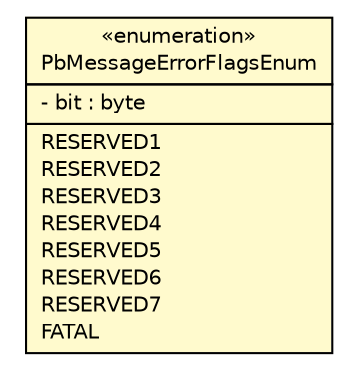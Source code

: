 #!/usr/local/bin/dot
#
# Class diagram 
# Generated by UMLGraph version R5_6 (http://www.umlgraph.org/)
#

digraph G {
	edge [fontname="Helvetica",fontsize=10,labelfontname="Helvetica",labelfontsize=10];
	node [fontname="Helvetica",fontsize=10,shape=plaintext];
	nodesep=0.25;
	ranksep=0.5;
	// org.ietf.nea.pb.message.enums.PbMessageErrorFlagsEnum
	c99969 [label=<<table title="org.ietf.nea.pb.message.enums.PbMessageErrorFlagsEnum" border="0" cellborder="1" cellspacing="0" cellpadding="2" port="p" bgcolor="lemonChiffon" href="./PbMessageErrorFlagsEnum.html">
		<tr><td><table border="0" cellspacing="0" cellpadding="1">
<tr><td align="center" balign="center"> &#171;enumeration&#187; </td></tr>
<tr><td align="center" balign="center"> PbMessageErrorFlagsEnum </td></tr>
		</table></td></tr>
		<tr><td><table border="0" cellspacing="0" cellpadding="1">
<tr><td align="left" balign="left"> - bit : byte </td></tr>
		</table></td></tr>
		<tr><td><table border="0" cellspacing="0" cellpadding="1">
<tr><td align="left" balign="left"> RESERVED1 </td></tr>
<tr><td align="left" balign="left"> RESERVED2 </td></tr>
<tr><td align="left" balign="left"> RESERVED3 </td></tr>
<tr><td align="left" balign="left"> RESERVED4 </td></tr>
<tr><td align="left" balign="left"> RESERVED5 </td></tr>
<tr><td align="left" balign="left"> RESERVED6 </td></tr>
<tr><td align="left" balign="left"> RESERVED7 </td></tr>
<tr><td align="left" balign="left"> FATAL </td></tr>
		</table></td></tr>
		</table>>, URL="./PbMessageErrorFlagsEnum.html", fontname="Helvetica", fontcolor="black", fontsize=10.0];
}


